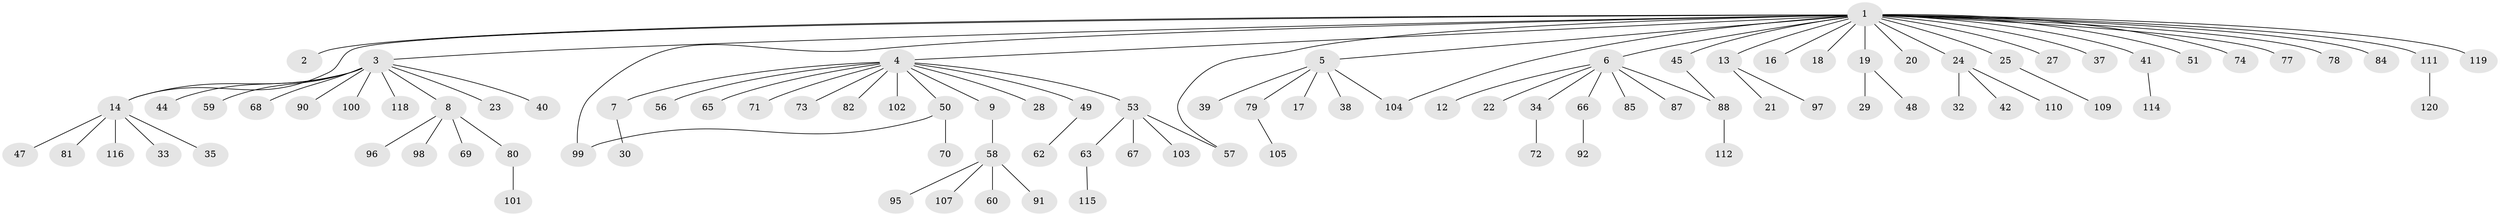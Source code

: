 // Generated by graph-tools (version 1.1) at 2025/23/03/03/25 07:23:50]
// undirected, 96 vertices, 100 edges
graph export_dot {
graph [start="1"]
  node [color=gray90,style=filled];
  1 [super="+15"];
  2;
  3 [super="+43"];
  4 [super="+10"];
  5 [super="+26"];
  6 [super="+31"];
  7;
  8 [super="+11"];
  9 [super="+94"];
  12 [super="+54"];
  13 [super="+36"];
  14 [super="+61"];
  16;
  17 [super="+55"];
  18;
  19;
  20;
  21;
  22;
  23;
  24 [super="+64"];
  25;
  27;
  28;
  29 [super="+46"];
  30 [super="+117"];
  32;
  33;
  34;
  35;
  37;
  38;
  39;
  40;
  41;
  42;
  44;
  45 [super="+86"];
  47;
  48;
  49;
  50 [super="+52"];
  51;
  53 [super="+106"];
  56;
  57;
  58 [super="+83"];
  59;
  60 [super="+108"];
  62 [super="+76"];
  63 [super="+75"];
  65;
  66;
  67;
  68;
  69;
  70;
  71;
  72;
  73;
  74;
  77;
  78;
  79 [super="+113"];
  80 [super="+89"];
  81;
  82;
  84;
  85;
  87;
  88 [super="+93"];
  90;
  91;
  92;
  95;
  96;
  97;
  98;
  99;
  100;
  101;
  102;
  103;
  104;
  105;
  107;
  109;
  110;
  111;
  112;
  114;
  115;
  116;
  118;
  119;
  120;
  1 -- 2;
  1 -- 3;
  1 -- 4;
  1 -- 5;
  1 -- 6;
  1 -- 13;
  1 -- 14;
  1 -- 19;
  1 -- 20;
  1 -- 24;
  1 -- 25;
  1 -- 27;
  1 -- 37;
  1 -- 45;
  1 -- 51;
  1 -- 57;
  1 -- 74;
  1 -- 77;
  1 -- 78;
  1 -- 84;
  1 -- 99;
  1 -- 104;
  1 -- 111;
  1 -- 16;
  1 -- 18;
  1 -- 119;
  1 -- 41;
  3 -- 8;
  3 -- 14;
  3 -- 23;
  3 -- 40;
  3 -- 59;
  3 -- 68;
  3 -- 90;
  3 -- 118;
  3 -- 100;
  3 -- 44;
  4 -- 7;
  4 -- 9;
  4 -- 28;
  4 -- 49;
  4 -- 50;
  4 -- 53;
  4 -- 56;
  4 -- 65;
  4 -- 71;
  4 -- 73;
  4 -- 82;
  4 -- 102;
  5 -- 17;
  5 -- 38;
  5 -- 39;
  5 -- 79;
  5 -- 104;
  6 -- 12;
  6 -- 22;
  6 -- 34;
  6 -- 66;
  6 -- 88;
  6 -- 85;
  6 -- 87;
  7 -- 30;
  8 -- 69;
  8 -- 80;
  8 -- 98;
  8 -- 96;
  9 -- 58;
  13 -- 21;
  13 -- 97;
  14 -- 33;
  14 -- 35;
  14 -- 47;
  14 -- 81;
  14 -- 116;
  19 -- 29;
  19 -- 48;
  24 -- 32;
  24 -- 42;
  24 -- 110;
  25 -- 109;
  34 -- 72;
  41 -- 114;
  45 -- 88;
  49 -- 62;
  50 -- 70;
  50 -- 99;
  53 -- 63;
  53 -- 67;
  53 -- 103;
  53 -- 57;
  58 -- 60;
  58 -- 91;
  58 -- 95;
  58 -- 107;
  63 -- 115;
  66 -- 92;
  79 -- 105;
  80 -- 101;
  88 -- 112;
  111 -- 120;
}
